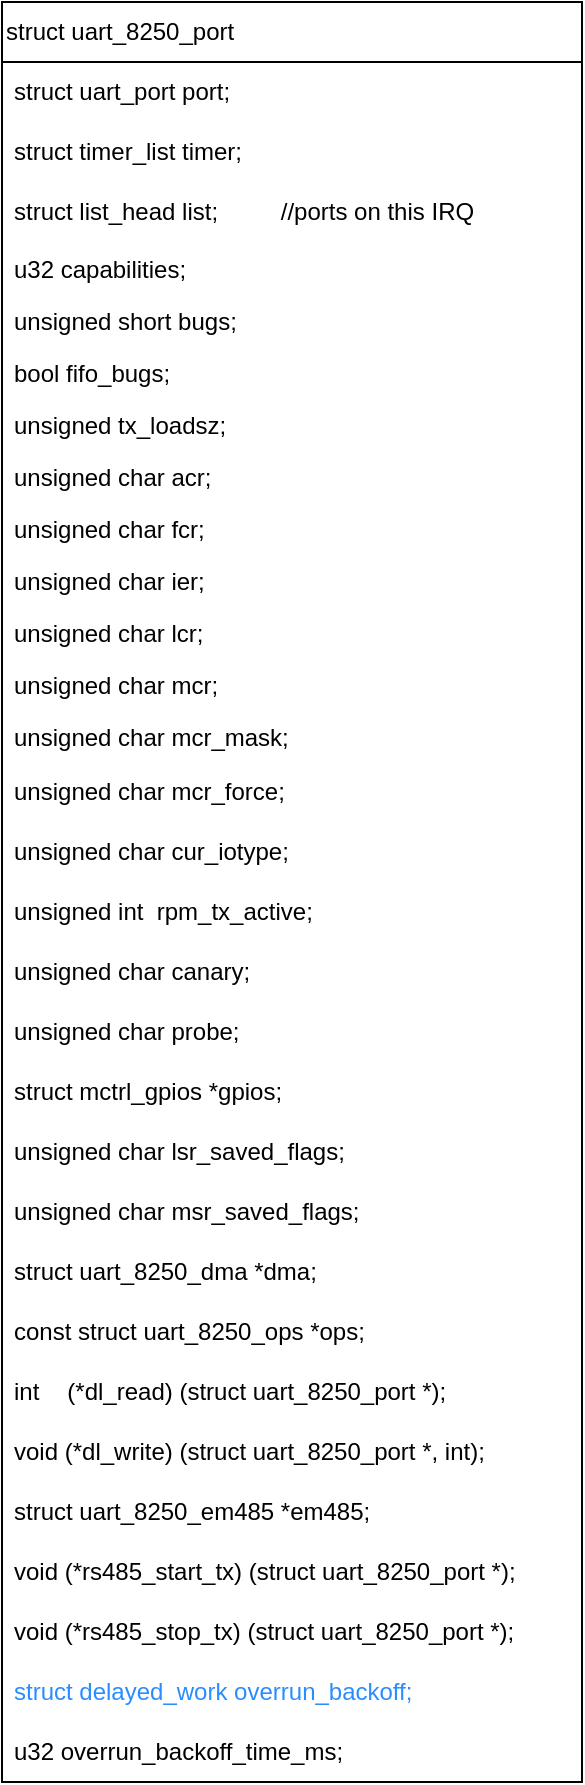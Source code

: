 <mxfile version="22.0.8" type="github">
  <diagram name="第 1 页" id="2r5dknUTrqkaAnIuduQz">
    <mxGraphModel dx="875" dy="471" grid="0" gridSize="10" guides="1" tooltips="1" connect="1" arrows="1" fold="1" page="0" pageScale="1" pageWidth="827" pageHeight="1169" math="0" shadow="0">
      <root>
        <mxCell id="0" />
        <mxCell id="1" parent="0" />
        <mxCell id="dCYo8yhALJQxt7b84yej-1" value="struct uart_8250_port" style="swimlane;fontStyle=0;childLayout=stackLayout;horizontal=1;startSize=30;horizontalStack=0;resizeParent=1;resizeParentMax=0;resizeLast=0;collapsible=1;marginBottom=0;whiteSpace=wrap;html=1;align=left;" vertex="1" parent="1">
          <mxGeometry x="130" y="150" width="290" height="890" as="geometry" />
        </mxCell>
        <mxCell id="dCYo8yhALJQxt7b84yej-2" value="struct uart_port port;" style="text;strokeColor=none;fillColor=none;align=left;verticalAlign=middle;spacingLeft=4;spacingRight=4;overflow=hidden;points=[[0,0.5],[1,0.5]];portConstraint=eastwest;rotatable=0;whiteSpace=wrap;html=1;" vertex="1" parent="dCYo8yhALJQxt7b84yej-1">
          <mxGeometry y="30" width="290" height="30" as="geometry" />
        </mxCell>
        <mxCell id="dCYo8yhALJQxt7b84yej-3" value="struct timer_list timer;" style="text;strokeColor=none;fillColor=none;align=left;verticalAlign=middle;spacingLeft=4;spacingRight=4;overflow=hidden;points=[[0,0.5],[1,0.5]];portConstraint=eastwest;rotatable=0;whiteSpace=wrap;html=1;" vertex="1" parent="dCYo8yhALJQxt7b84yej-1">
          <mxGeometry y="60" width="290" height="30" as="geometry" />
        </mxCell>
        <mxCell id="dCYo8yhALJQxt7b84yej-4" value="struct list_head list;&lt;span style=&quot;white-space: pre;&quot;&gt;&#x9;&lt;/span&gt;&lt;span style=&quot;white-space: pre;&quot;&gt;&#x9;&lt;/span&gt;//ports on this IRQ" style="text;strokeColor=none;fillColor=none;align=left;verticalAlign=middle;spacingLeft=4;spacingRight=4;overflow=hidden;points=[[0,0.5],[1,0.5]];portConstraint=eastwest;rotatable=0;whiteSpace=wrap;html=1;" vertex="1" parent="dCYo8yhALJQxt7b84yej-1">
          <mxGeometry y="90" width="290" height="30" as="geometry" />
        </mxCell>
        <mxCell id="dCYo8yhALJQxt7b84yej-11" value="u32 capabilities;" style="text;strokeColor=none;fillColor=none;align=left;verticalAlign=top;spacingLeft=4;spacingRight=4;overflow=hidden;rotatable=0;points=[[0,0.5],[1,0.5]];portConstraint=eastwest;whiteSpace=wrap;html=1;" vertex="1" parent="dCYo8yhALJQxt7b84yej-1">
          <mxGeometry y="120" width="290" height="26" as="geometry" />
        </mxCell>
        <mxCell id="dCYo8yhALJQxt7b84yej-12" value="unsigned short bugs;" style="text;strokeColor=none;fillColor=none;align=left;verticalAlign=top;spacingLeft=4;spacingRight=4;overflow=hidden;rotatable=0;points=[[0,0.5],[1,0.5]];portConstraint=eastwest;whiteSpace=wrap;html=1;" vertex="1" parent="dCYo8yhALJQxt7b84yej-1">
          <mxGeometry y="146" width="290" height="26" as="geometry" />
        </mxCell>
        <mxCell id="dCYo8yhALJQxt7b84yej-13" value="bool fifo_bugs;" style="text;strokeColor=none;fillColor=none;align=left;verticalAlign=top;spacingLeft=4;spacingRight=4;overflow=hidden;rotatable=0;points=[[0,0.5],[1,0.5]];portConstraint=eastwest;whiteSpace=wrap;html=1;" vertex="1" parent="dCYo8yhALJQxt7b84yej-1">
          <mxGeometry y="172" width="290" height="26" as="geometry" />
        </mxCell>
        <mxCell id="dCYo8yhALJQxt7b84yej-14" value="unsigned tx_loadsz;" style="text;strokeColor=none;fillColor=none;align=left;verticalAlign=top;spacingLeft=4;spacingRight=4;overflow=hidden;rotatable=0;points=[[0,0.5],[1,0.5]];portConstraint=eastwest;whiteSpace=wrap;html=1;" vertex="1" parent="dCYo8yhALJQxt7b84yej-1">
          <mxGeometry y="198" width="290" height="26" as="geometry" />
        </mxCell>
        <mxCell id="dCYo8yhALJQxt7b84yej-15" value="unsigned char acr;" style="text;strokeColor=none;fillColor=none;align=left;verticalAlign=top;spacingLeft=4;spacingRight=4;overflow=hidden;rotatable=0;points=[[0,0.5],[1,0.5]];portConstraint=eastwest;whiteSpace=wrap;html=1;" vertex="1" parent="dCYo8yhALJQxt7b84yej-1">
          <mxGeometry y="224" width="290" height="26" as="geometry" />
        </mxCell>
        <mxCell id="dCYo8yhALJQxt7b84yej-16" value="unsigned char fcr;" style="text;strokeColor=none;fillColor=none;align=left;verticalAlign=top;spacingLeft=4;spacingRight=4;overflow=hidden;rotatable=0;points=[[0,0.5],[1,0.5]];portConstraint=eastwest;whiteSpace=wrap;html=1;" vertex="1" parent="dCYo8yhALJQxt7b84yej-1">
          <mxGeometry y="250" width="290" height="26" as="geometry" />
        </mxCell>
        <mxCell id="dCYo8yhALJQxt7b84yej-17" value="unsigned char ier;" style="text;strokeColor=none;fillColor=none;align=left;verticalAlign=top;spacingLeft=4;spacingRight=4;overflow=hidden;rotatable=0;points=[[0,0.5],[1,0.5]];portConstraint=eastwest;whiteSpace=wrap;html=1;" vertex="1" parent="dCYo8yhALJQxt7b84yej-1">
          <mxGeometry y="276" width="290" height="26" as="geometry" />
        </mxCell>
        <mxCell id="dCYo8yhALJQxt7b84yej-18" value="unsigned char lcr;" style="text;strokeColor=none;fillColor=none;align=left;verticalAlign=top;spacingLeft=4;spacingRight=4;overflow=hidden;rotatable=0;points=[[0,0.5],[1,0.5]];portConstraint=eastwest;whiteSpace=wrap;html=1;" vertex="1" parent="dCYo8yhALJQxt7b84yej-1">
          <mxGeometry y="302" width="290" height="26" as="geometry" />
        </mxCell>
        <mxCell id="dCYo8yhALJQxt7b84yej-19" value="unsigned char mcr;" style="text;strokeColor=none;fillColor=none;align=left;verticalAlign=top;spacingLeft=4;spacingRight=4;overflow=hidden;rotatable=0;points=[[0,0.5],[1,0.5]];portConstraint=eastwest;whiteSpace=wrap;html=1;" vertex="1" parent="dCYo8yhALJQxt7b84yej-1">
          <mxGeometry y="328" width="290" height="26" as="geometry" />
        </mxCell>
        <mxCell id="dCYo8yhALJQxt7b84yej-20" value="unsigned char mcr_mask;" style="text;strokeColor=none;fillColor=none;align=left;verticalAlign=top;spacingLeft=4;spacingRight=4;overflow=hidden;rotatable=0;points=[[0,0.5],[1,0.5]];portConstraint=eastwest;whiteSpace=wrap;html=1;" vertex="1" parent="dCYo8yhALJQxt7b84yej-1">
          <mxGeometry y="354" width="290" height="26" as="geometry" />
        </mxCell>
        <mxCell id="dCYo8yhALJQxt7b84yej-21" value="unsigned char mcr_force;" style="text;strokeColor=none;fillColor=none;align=left;verticalAlign=middle;spacingLeft=4;spacingRight=4;overflow=hidden;points=[[0,0.5],[1,0.5]];portConstraint=eastwest;rotatable=0;whiteSpace=wrap;html=1;" vertex="1" parent="dCYo8yhALJQxt7b84yej-1">
          <mxGeometry y="380" width="290" height="30" as="geometry" />
        </mxCell>
        <mxCell id="dCYo8yhALJQxt7b84yej-22" value="unsigned char cur_iotype;" style="text;strokeColor=none;fillColor=none;align=left;verticalAlign=middle;spacingLeft=4;spacingRight=4;overflow=hidden;points=[[0,0.5],[1,0.5]];portConstraint=eastwest;rotatable=0;whiteSpace=wrap;html=1;" vertex="1" parent="dCYo8yhALJQxt7b84yej-1">
          <mxGeometry y="410" width="290" height="30" as="geometry" />
        </mxCell>
        <mxCell id="dCYo8yhALJQxt7b84yej-23" value="unsigned int&amp;nbsp; rpm_tx_active;" style="text;strokeColor=none;fillColor=none;align=left;verticalAlign=middle;spacingLeft=4;spacingRight=4;overflow=hidden;points=[[0,0.5],[1,0.5]];portConstraint=eastwest;rotatable=0;whiteSpace=wrap;html=1;" vertex="1" parent="dCYo8yhALJQxt7b84yej-1">
          <mxGeometry y="440" width="290" height="30" as="geometry" />
        </mxCell>
        <mxCell id="dCYo8yhALJQxt7b84yej-24" value="unsigned char canary;" style="text;strokeColor=none;fillColor=none;align=left;verticalAlign=middle;spacingLeft=4;spacingRight=4;overflow=hidden;points=[[0,0.5],[1,0.5]];portConstraint=eastwest;rotatable=0;whiteSpace=wrap;html=1;" vertex="1" parent="dCYo8yhALJQxt7b84yej-1">
          <mxGeometry y="470" width="290" height="30" as="geometry" />
        </mxCell>
        <mxCell id="dCYo8yhALJQxt7b84yej-25" value="unsigned char probe;" style="text;strokeColor=none;fillColor=none;align=left;verticalAlign=middle;spacingLeft=4;spacingRight=4;overflow=hidden;points=[[0,0.5],[1,0.5]];portConstraint=eastwest;rotatable=0;whiteSpace=wrap;html=1;" vertex="1" parent="dCYo8yhALJQxt7b84yej-1">
          <mxGeometry y="500" width="290" height="30" as="geometry" />
        </mxCell>
        <mxCell id="dCYo8yhALJQxt7b84yej-26" value="struct mctrl_gpios *gpios;" style="text;strokeColor=none;fillColor=none;align=left;verticalAlign=middle;spacingLeft=4;spacingRight=4;overflow=hidden;points=[[0,0.5],[1,0.5]];portConstraint=eastwest;rotatable=0;whiteSpace=wrap;html=1;" vertex="1" parent="dCYo8yhALJQxt7b84yej-1">
          <mxGeometry y="530" width="290" height="30" as="geometry" />
        </mxCell>
        <mxCell id="dCYo8yhALJQxt7b84yej-27" value="unsigned char lsr_saved_flags;" style="text;strokeColor=none;fillColor=none;align=left;verticalAlign=middle;spacingLeft=4;spacingRight=4;overflow=hidden;points=[[0,0.5],[1,0.5]];portConstraint=eastwest;rotatable=0;whiteSpace=wrap;html=1;" vertex="1" parent="dCYo8yhALJQxt7b84yej-1">
          <mxGeometry y="560" width="290" height="30" as="geometry" />
        </mxCell>
        <mxCell id="dCYo8yhALJQxt7b84yej-28" value="unsigned char msr_saved_flags;" style="text;strokeColor=none;fillColor=none;align=left;verticalAlign=middle;spacingLeft=4;spacingRight=4;overflow=hidden;points=[[0,0.5],[1,0.5]];portConstraint=eastwest;rotatable=0;whiteSpace=wrap;html=1;" vertex="1" parent="dCYo8yhALJQxt7b84yej-1">
          <mxGeometry y="590" width="290" height="30" as="geometry" />
        </mxCell>
        <mxCell id="dCYo8yhALJQxt7b84yej-29" value="struct uart_8250_dma *dma;" style="text;strokeColor=none;fillColor=none;align=left;verticalAlign=middle;spacingLeft=4;spacingRight=4;overflow=hidden;points=[[0,0.5],[1,0.5]];portConstraint=eastwest;rotatable=0;whiteSpace=wrap;html=1;" vertex="1" parent="dCYo8yhALJQxt7b84yej-1">
          <mxGeometry y="620" width="290" height="30" as="geometry" />
        </mxCell>
        <mxCell id="dCYo8yhALJQxt7b84yej-30" value="const struct uart_8250_ops *ops;" style="text;strokeColor=none;fillColor=none;align=left;verticalAlign=middle;spacingLeft=4;spacingRight=4;overflow=hidden;points=[[0,0.5],[1,0.5]];portConstraint=eastwest;rotatable=0;whiteSpace=wrap;html=1;" vertex="1" parent="dCYo8yhALJQxt7b84yej-1">
          <mxGeometry y="650" width="290" height="30" as="geometry" />
        </mxCell>
        <mxCell id="dCYo8yhALJQxt7b84yej-31" value="int&lt;span style=&quot;white-space: pre;&quot;&gt;&#x9;&lt;/span&gt;(*dl_read) (struct uart_8250_port *);" style="text;strokeColor=none;fillColor=none;align=left;verticalAlign=middle;spacingLeft=4;spacingRight=4;overflow=hidden;points=[[0,0.5],[1,0.5]];portConstraint=eastwest;rotatable=0;whiteSpace=wrap;html=1;" vertex="1" parent="dCYo8yhALJQxt7b84yej-1">
          <mxGeometry y="680" width="290" height="30" as="geometry" />
        </mxCell>
        <mxCell id="dCYo8yhALJQxt7b84yej-32" value="void (*dl_write) (struct uart_8250_port *, int);" style="text;strokeColor=none;fillColor=none;align=left;verticalAlign=middle;spacingLeft=4;spacingRight=4;overflow=hidden;points=[[0,0.5],[1,0.5]];portConstraint=eastwest;rotatable=0;whiteSpace=wrap;html=1;" vertex="1" parent="dCYo8yhALJQxt7b84yej-1">
          <mxGeometry y="710" width="290" height="30" as="geometry" />
        </mxCell>
        <mxCell id="dCYo8yhALJQxt7b84yej-33" value="struct uart_8250_em485 *em485;" style="text;strokeColor=none;fillColor=none;align=left;verticalAlign=middle;spacingLeft=4;spacingRight=4;overflow=hidden;points=[[0,0.5],[1,0.5]];portConstraint=eastwest;rotatable=0;whiteSpace=wrap;html=1;" vertex="1" parent="dCYo8yhALJQxt7b84yej-1">
          <mxGeometry y="740" width="290" height="30" as="geometry" />
        </mxCell>
        <mxCell id="dCYo8yhALJQxt7b84yej-34" value="void (*rs485_start_tx) (struct uart_8250_port *);&amp;nbsp;" style="text;strokeColor=none;fillColor=none;align=left;verticalAlign=middle;spacingLeft=4;spacingRight=4;overflow=hidden;points=[[0,0.5],[1,0.5]];portConstraint=eastwest;rotatable=0;whiteSpace=wrap;html=1;" vertex="1" parent="dCYo8yhALJQxt7b84yej-1">
          <mxGeometry y="770" width="290" height="30" as="geometry" />
        </mxCell>
        <mxCell id="dCYo8yhALJQxt7b84yej-35" value="void (*rs485_stop_tx) (struct uart_8250_port *);" style="text;strokeColor=none;fillColor=none;align=left;verticalAlign=middle;spacingLeft=4;spacingRight=4;overflow=hidden;points=[[0,0.5],[1,0.5]];portConstraint=eastwest;rotatable=0;whiteSpace=wrap;html=1;" vertex="1" parent="dCYo8yhALJQxt7b84yej-1">
          <mxGeometry y="800" width="290" height="30" as="geometry" />
        </mxCell>
        <mxCell id="dCYo8yhALJQxt7b84yej-36" value="&lt;font color=&quot;#298dff&quot;&gt;struct delayed_work overrun_backoff;&lt;/font&gt;" style="text;strokeColor=none;fillColor=none;align=left;verticalAlign=middle;spacingLeft=4;spacingRight=4;overflow=hidden;points=[[0,0.5],[1,0.5]];portConstraint=eastwest;rotatable=0;whiteSpace=wrap;html=1;" vertex="1" parent="dCYo8yhALJQxt7b84yej-1">
          <mxGeometry y="830" width="290" height="30" as="geometry" />
        </mxCell>
        <mxCell id="dCYo8yhALJQxt7b84yej-37" value="u32 overrun_backoff_time_ms;" style="text;strokeColor=none;fillColor=none;align=left;verticalAlign=middle;spacingLeft=4;spacingRight=4;overflow=hidden;points=[[0,0.5],[1,0.5]];portConstraint=eastwest;rotatable=0;whiteSpace=wrap;html=1;" vertex="1" parent="dCYo8yhALJQxt7b84yej-1">
          <mxGeometry y="860" width="290" height="30" as="geometry" />
        </mxCell>
      </root>
    </mxGraphModel>
  </diagram>
</mxfile>
